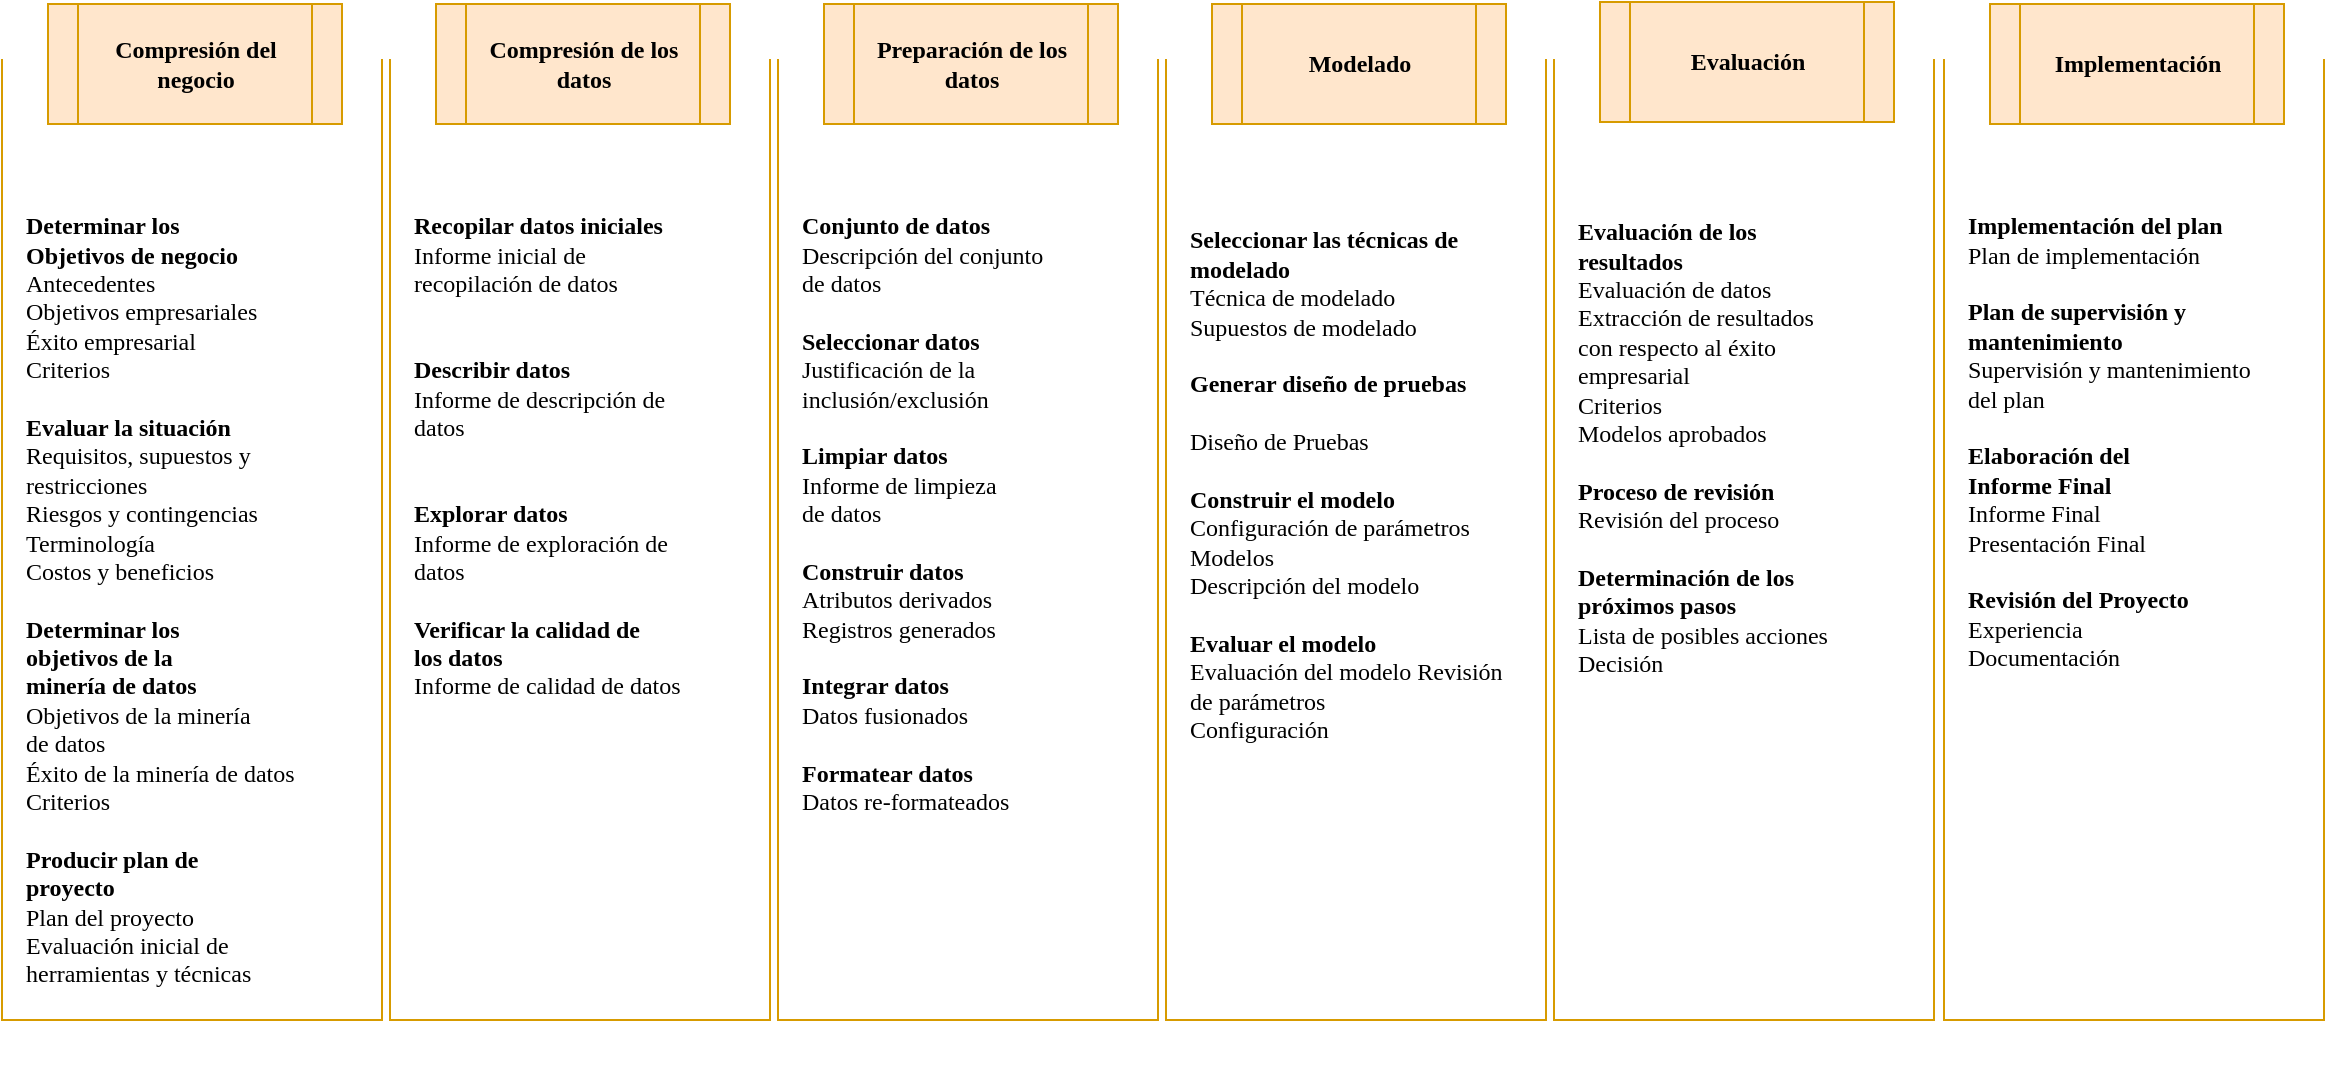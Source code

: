 <mxfile version="28.0.3">
  <diagram name="Página-1" id="JVR2gjezMkfqLmy3_KWO">
    <mxGraphModel dx="1042" dy="563" grid="1" gridSize="10" guides="1" tooltips="1" connect="1" arrows="1" fold="1" page="1" pageScale="1" pageWidth="1169" pageHeight="1654" math="0" shadow="0">
      <root>
        <mxCell id="0" />
        <mxCell id="1" parent="0" />
        <mxCell id="_uCO9KfTtX73LUVjTH6H-33" value="&lt;div align=&quot;right&quot;&gt;&lt;br&gt;&lt;/div&gt;" style="shape=partialRectangle;whiteSpace=wrap;html=1;bottom=1;right=1;left=1;top=0;fillColor=none;routingCenterX=-0.5;strokeColor=#d79b00;fillStyle=dashed;gradientColor=default;" parent="1" vertex="1">
          <mxGeometry x="30" y="40" width="190" height="480" as="geometry" />
        </mxCell>
        <mxCell id="_uCO9KfTtX73LUVjTH6H-30" value="&lt;b&gt;&lt;font face=&quot;Verdana&quot;&gt;Compresión del negocio&lt;/font&gt;&lt;/b&gt;" style="shape=process;whiteSpace=wrap;html=1;backgroundOutline=1;fillColor=#ffe6cc;strokeColor=#d79b00;" parent="1" vertex="1">
          <mxGeometry x="53" y="12" width="147" height="60" as="geometry" />
        </mxCell>
        <mxCell id="_uCO9KfTtX73LUVjTH6H-32" value="&lt;div align=&quot;left&quot;&gt;&lt;pre aria-label=&quot;Texto traducido: Determinar&lt;br/&gt;Objetivos de negocio&quot; dir=&quot;ltr&quot; data-ved=&quot;2ahUKEwjb2cu727iOAxXSSTABHZKbG1sQ3ewLegQICRAU&quot; style=&quot;&quot; id=&quot;tw-target-text&quot; data-placeholder=&quot;Traducción&quot; class=&quot;tw-data-text tw-text-large tw-ta&quot;&gt;&lt;font face=&quot;Verdana&quot;&gt;&lt;b&gt;&lt;span lang=&quot;es&quot; class=&quot;Y2IQFc&quot;&gt;Determinar los&lt;br&gt;Objetivos de negocio&lt;br&gt;&lt;/span&gt;&lt;/b&gt;&lt;span lang=&quot;es&quot; class=&quot;Y2IQFc&quot;&gt;Antecedentes&lt;br&gt;Objetivos empresariales&lt;br&gt;Éxito empresarial&lt;br&gt;Criterios&lt;/span&gt;&lt;br&gt;&lt;br&gt;&lt;b&gt;&lt;span lang=&quot;es&quot; class=&quot;Y2IQFc&quot;&gt;&lt;/span&gt;&lt;span lang=&quot;es&quot; class=&quot;Y2IQFc&quot;&gt;Evaluar la situación&lt;br&gt;&lt;/span&gt;&lt;/b&gt;&lt;span lang=&quot;es&quot; class=&quot;Y2IQFc&quot;&gt;Requisitos, supuestos y&lt;br&gt;restricciones&lt;br&gt;Riesgos y contingencias&lt;br&gt;Terminología&lt;br&gt;Costos y beneficios&lt;br&gt;&lt;br&gt;&lt;/span&gt;&lt;span lang=&quot;es&quot; class=&quot;Y2IQFc&quot;&gt;&lt;b&gt;Determinar los &lt;br&gt;objetivos de la &lt;br&gt;minería de datos&lt;br&gt;&lt;/b&gt;&lt;/span&gt;&lt;/font&gt;&lt;span lang=&quot;es&quot; class=&quot;Y2IQFc&quot;&gt;&lt;font face=&quot;Verdana&quot;&gt;Objetivos de la minería&lt;br&gt;de datos&lt;br&gt;Éxito de la minería de datos&lt;br&gt;Criterios&lt;/font&gt;&lt;br&gt;&lt;br&gt;&lt;/span&gt;&lt;font face=&quot;Verdana&quot;&gt;&lt;span lang=&quot;es&quot; class=&quot;Y2IQFc&quot;&gt;&lt;b&gt;Producir plan de &lt;br&gt;proyecto&lt;/b&gt;&lt;br&gt;Plan del proyecto&lt;br&gt;Evaluación inicial de &lt;br&gt;herramientas y técnicas&lt;/span&gt;&lt;span lang=&quot;es&quot; class=&quot;Y2IQFc&quot;&gt;&lt;br&gt;&lt;/span&gt;&lt;/font&gt;&lt;/pre&gt;&lt;/div&gt;" style="text;html=1;align=left;verticalAlign=middle;whiteSpace=wrap;rounded=0;fillColor=none;" parent="1" vertex="1">
          <mxGeometry x="40" y="80" width="170" height="460" as="geometry" />
        </mxCell>
        <mxCell id="_uCO9KfTtX73LUVjTH6H-34" value="&lt;div align=&quot;right&quot;&gt;&lt;br&gt;&lt;/div&gt;" style="shape=partialRectangle;whiteSpace=wrap;html=1;bottom=1;right=1;left=1;top=0;fillColor=none;routingCenterX=-0.5;strokeColor=#d79b00;fillStyle=dashed;gradientColor=default;" parent="1" vertex="1">
          <mxGeometry x="224" y="40" width="190" height="480" as="geometry" />
        </mxCell>
        <mxCell id="_uCO9KfTtX73LUVjTH6H-35" value="&lt;b&gt;&lt;font face=&quot;Verdana&quot;&gt;Compresión de los datos&lt;br&gt;&lt;/font&gt;&lt;/b&gt;" style="shape=process;whiteSpace=wrap;html=1;backgroundOutline=1;fillColor=#ffe6cc;strokeColor=#d79b00;" parent="1" vertex="1">
          <mxGeometry x="247" y="12" width="147" height="60" as="geometry" />
        </mxCell>
        <mxCell id="_uCO9KfTtX73LUVjTH6H-36" value="&lt;div align=&quot;left&quot;&gt;&lt;pre aria-label=&quot;Texto traducido: Determinar&lt;br/&gt;Objetivos de negocio&quot; dir=&quot;ltr&quot; data-ved=&quot;2ahUKEwjb2cu727iOAxXSSTABHZKbG1sQ3ewLegQICRAU&quot; style=&quot;&quot; id=&quot;tw-target-text&quot; data-placeholder=&quot;Traducción&quot; class=&quot;tw-data-text tw-text-large tw-ta&quot;&gt;&lt;font face=&quot;Verdana&quot;&gt;&lt;span lang=&quot;es&quot; class=&quot;Y2IQFc&quot;&gt;&lt;b&gt;Recopilar datos iniciales&lt;/b&gt;&lt;/span&gt;&lt;b&gt;&lt;span lang=&quot;es&quot; class=&quot;Y2IQFc&quot;&gt;&lt;/span&gt;&lt;/b&gt;&lt;/font&gt;&lt;font face=&quot;Verdana&quot;&gt;&lt;span lang=&quot;es&quot; class=&quot;Y2IQFc&quot;&gt;&lt;br&gt;&lt;/span&gt;&lt;/font&gt;&lt;font face=&quot;Verdana&quot;&gt;&lt;span lang=&quot;es&quot; class=&quot;Y2IQFc&quot;&gt;Informe inicial de &lt;br&gt;recopilación de datos&lt;/span&gt;&lt;span lang=&quot;es&quot; class=&quot;Y2IQFc&quot;&gt;&lt;/span&gt;&lt;/font&gt;&lt;font face=&quot;Verdana&quot;&gt;&lt;br&gt;&lt;br&gt;&lt;br&gt;&lt;b&gt;&lt;/b&gt;&lt;/font&gt;&lt;span lang=&quot;es&quot; class=&quot;Y2IQFc&quot;&gt;&lt;b&gt;&lt;font face=&quot;Verdana&quot;&gt;Describir datos&lt;/font&gt;&lt;/b&gt;&lt;br&gt;&lt;/span&gt;&lt;span lang=&quot;es&quot; class=&quot;Y2IQFc&quot;&gt;&lt;font face=&quot;Verdana&quot;&gt;Informe de descripción de&lt;br&gt;datos&lt;/font&gt;&lt;/span&gt;&lt;br&gt;&lt;font face=&quot;Verdana&quot;&gt;&lt;span lang=&quot;es&quot; class=&quot;Y2IQFc&quot;&gt;&lt;br&gt;&lt;/span&gt;&lt;span lang=&quot;es&quot; class=&quot;Y2IQFc&quot;&gt;&lt;b&gt;&lt;/b&gt;&lt;/span&gt;&lt;/font&gt;&lt;br&gt;&lt;span lang=&quot;es&quot; class=&quot;Y2IQFc&quot;&gt;&lt;font face=&quot;Verdana&quot;&gt;&lt;b&gt;Explorar datos&lt;/b&gt;&lt;/font&gt;&lt;br&gt;&lt;/span&gt;&lt;span lang=&quot;es&quot; class=&quot;Y2IQFc&quot;&gt;&lt;font face=&quot;Verdana&quot;&gt;Informe de exploración de&lt;br&gt;datos&lt;/font&gt;&lt;/span&gt;&lt;br&gt;&lt;span lang=&quot;es&quot; class=&quot;Y2IQFc&quot;&gt;&lt;br&gt;&lt;/span&gt;&lt;span lang=&quot;es&quot; class=&quot;Y2IQFc&quot;&gt;&lt;font face=&quot;Verdana&quot;&gt;&lt;b&gt;Verificar la calidad de &lt;br&gt;los datos&lt;/b&gt;&lt;/font&gt;&lt;/span&gt;&lt;br&gt;&lt;span lang=&quot;es&quot; class=&quot;Y2IQFc&quot;&gt;&lt;font face=&quot;Verdana&quot;&gt;Informe de calidad de datos&lt;br&gt;&lt;br&gt;&lt;br&gt;&lt;br&gt;&lt;br&gt;&lt;br&gt;&lt;br&gt;&lt;br&gt;&lt;br&gt;&lt;br&gt;&lt;/font&gt;&lt;/span&gt;&lt;font face=&quot;Verdana&quot;&gt;&lt;span lang=&quot;es&quot; class=&quot;Y2IQFc&quot;&gt;&lt;br&gt;&lt;/span&gt;&lt;/font&gt;&lt;/pre&gt;&lt;/div&gt;" style="text;html=1;align=left;verticalAlign=middle;whiteSpace=wrap;rounded=0;fillColor=none;" parent="1" vertex="1">
          <mxGeometry x="234" y="80" width="170" height="460" as="geometry" />
        </mxCell>
        <mxCell id="ShErQlXqmdDHL752pNjg-1" value="&lt;div align=&quot;right&quot;&gt;&lt;br&gt;&lt;/div&gt;" style="shape=partialRectangle;whiteSpace=wrap;html=1;bottom=1;right=1;left=1;top=0;fillColor=none;routingCenterX=-0.5;strokeColor=#d79b00;fillStyle=dashed;gradientColor=default;" vertex="1" parent="1">
          <mxGeometry x="418" y="40" width="190" height="480" as="geometry" />
        </mxCell>
        <mxCell id="ShErQlXqmdDHL752pNjg-2" value="&lt;font face=&quot;Verdana&quot;&gt;&lt;b&gt;Preparación de los datos&lt;br&gt;&lt;/b&gt;&lt;/font&gt;" style="shape=process;whiteSpace=wrap;html=1;backgroundOutline=1;fillColor=#ffe6cc;strokeColor=#d79b00;" vertex="1" parent="1">
          <mxGeometry x="441" y="12" width="147" height="60" as="geometry" />
        </mxCell>
        <mxCell id="ShErQlXqmdDHL752pNjg-3" value="&lt;pre aria-label=&quot;Texto traducido: Conjunto de datos&lt;br/&gt;Descripción del conjunto de datos&lt;br/&gt;Seleccionar datos&lt;br/&gt;Justificación de la inclusión/exclusión&lt;br/&gt;Limpiar datos&lt;br/&gt;Informe de limpieza de datos&lt;br/&gt;Construir datos&lt;br/&gt;Atributos derivados&lt;br/&gt;Registros generados&lt;br/&gt;Integrar datos&lt;br/&gt;Datos fusionados&lt;br/&gt;Formatear datos&lt;br/&gt;Datos reformateados&quot; dir=&quot;ltr&quot; data-ved=&quot;2ahUKEwjb2cu727iOAxXSSTABHZKbG1sQ3ewLegQICRAU&quot; style=&quot;text-align:left&quot; id=&quot;tw-target-text&quot; data-placeholder=&quot;Traducción&quot; class=&quot;tw-data-text tw-text-large tw-ta&quot;&gt;&lt;span lang=&quot;es&quot; class=&quot;Y2IQFc&quot;&gt;&lt;font face=&quot;Verdana&quot;&gt;&lt;b&gt;Conjunto de datos&lt;/b&gt;&lt;/font&gt;&lt;br&gt;&lt;font face=&quot;Verdana&quot;&gt;Descripción del conjunto&lt;br&gt;de datos&lt;br&gt;&lt;br&gt;&lt;b&gt;Seleccionar datos&lt;/b&gt;&lt;br&gt;Justificación de la &lt;br&gt;inclusión/exclusión&lt;br&gt;&lt;br&gt;&lt;b&gt;Limpiar datos&lt;/b&gt;&lt;br&gt;Informe de limpieza &lt;br&gt;de datos&lt;br&gt;&lt;br&gt;&lt;b&gt;Construir datos&lt;/b&gt;&lt;br&gt;Atributos derivados&lt;br&gt;Registros generados&lt;br&gt;&lt;br&gt;&lt;b&gt;Integrar datos&lt;/b&gt;&lt;br&gt;Datos fusionados&lt;br&gt;&lt;br&gt;&lt;b&gt;Formatear datos&lt;/b&gt;&lt;br&gt;Datos re-formateados&lt;br&gt;&lt;br&gt;&lt;br&gt;&lt;br&gt;&lt;br&gt;&lt;br&gt;&lt;br&gt;&lt;/font&gt;&lt;/span&gt;&lt;/pre&gt;" style="text;html=1;align=left;verticalAlign=middle;whiteSpace=wrap;rounded=0;fillColor=none;" vertex="1" parent="1">
          <mxGeometry x="428" y="80" width="170" height="460" as="geometry" />
        </mxCell>
        <mxCell id="ShErQlXqmdDHL752pNjg-4" value="&lt;div align=&quot;right&quot;&gt;&lt;br&gt;&lt;/div&gt;" style="shape=partialRectangle;whiteSpace=wrap;html=1;bottom=1;right=1;left=1;top=0;fillColor=none;routingCenterX=-0.5;strokeColor=#d79b00;fillStyle=dashed;gradientColor=default;" vertex="1" parent="1">
          <mxGeometry x="612" y="40" width="190" height="480" as="geometry" />
        </mxCell>
        <mxCell id="ShErQlXqmdDHL752pNjg-5" value="&lt;font face=&quot;Verdana&quot;&gt;&lt;b&gt;Modelado&lt;/b&gt;&lt;/font&gt;" style="shape=process;whiteSpace=wrap;html=1;backgroundOutline=1;fillColor=#ffe6cc;strokeColor=#d79b00;" vertex="1" parent="1">
          <mxGeometry x="635" y="12" width="147" height="60" as="geometry" />
        </mxCell>
        <mxCell id="ShErQlXqmdDHL752pNjg-6" value="&lt;div&gt;&lt;span lang=&quot;es&quot; class=&quot;HwtZe&quot;&gt;&lt;span class=&quot;jCAhz ChMk0b&quot;&gt;&lt;span class=&quot;ryNqvb&quot;&gt;&lt;font face=&quot;Verdana&quot;&gt;&lt;b&gt;Seleccionar las técnicas de modelado&lt;/b&gt;&lt;/font&gt;&lt;/span&gt;&lt;/span&gt;&lt;/span&gt;&lt;/div&gt;&lt;div&gt;&lt;span lang=&quot;es&quot; class=&quot;HwtZe&quot;&gt;&lt;span class=&quot;jCAhz ChMk0b&quot;&gt;&lt;span class=&quot;ryNqvb&quot;&gt;&lt;font face=&quot;Verdana&quot;&gt;Técnica de modelado&lt;br&gt;Supuestos de modelado&amp;nbsp;&lt;/font&gt;&lt;/span&gt;&lt;/span&gt;&lt;/span&gt;&lt;/div&gt;&lt;div&gt;&lt;span lang=&quot;es&quot; class=&quot;HwtZe&quot;&gt;&lt;span class=&quot;jCAhz ChMk0b&quot;&gt;&lt;span class=&quot;ryNqvb&quot;&gt;&lt;font face=&quot;Verdana&quot;&gt;&lt;br&gt;&lt;/font&gt;&lt;/span&gt;&lt;/span&gt;&lt;/span&gt;&lt;/div&gt;&lt;div&gt;&lt;span lang=&quot;es&quot; class=&quot;HwtZe&quot;&gt;&lt;span class=&quot;jCAhz ChMk0b&quot;&gt;&lt;span class=&quot;ryNqvb&quot;&gt;&lt;font face=&quot;Verdana&quot;&gt;&lt;b&gt;Generar diseño de pruebas&lt;/b&gt;&lt;/font&gt;&lt;/span&gt;&lt;/span&gt;&lt;/span&gt;&lt;/div&gt;&lt;div&gt;&lt;span lang=&quot;es&quot; class=&quot;HwtZe&quot;&gt;&lt;span class=&quot;jCAhz ChMk0b&quot;&gt;&lt;span class=&quot;ryNqvb&quot;&gt;&lt;font face=&quot;Verdana&quot;&gt;&lt;br&gt;Diseño de Pruebas&amp;nbsp;&lt;/font&gt;&lt;/span&gt;&lt;/span&gt;&lt;/span&gt;&lt;/div&gt;&lt;div&gt;&lt;span lang=&quot;es&quot; class=&quot;HwtZe&quot;&gt;&lt;span class=&quot;jCAhz ChMk0b&quot;&gt;&lt;span class=&quot;ryNqvb&quot;&gt;&lt;font face=&quot;Verdana&quot;&gt;&lt;br&gt;&lt;/font&gt;&lt;/span&gt;&lt;/span&gt;&lt;/span&gt;&lt;/div&gt;&lt;div&gt;&lt;span lang=&quot;es&quot; class=&quot;HwtZe&quot;&gt;&lt;span class=&quot;jCAhz ChMk0b&quot;&gt;&lt;span class=&quot;ryNqvb&quot;&gt;&lt;font face=&quot;Verdana&quot;&gt;&lt;b&gt;Construir el modelo&lt;br&gt;&lt;/b&gt;Configuración de parámetros&amp;nbsp;&lt;/font&gt;&lt;/span&gt;&lt;/span&gt;&lt;/span&gt;&lt;/div&gt;&lt;div&gt;&lt;span lang=&quot;es&quot; class=&quot;HwtZe&quot;&gt;&lt;span class=&quot;jCAhz ChMk0b&quot;&gt;&lt;span class=&quot;ryNqvb&quot;&gt;&lt;font face=&quot;Verdana&quot;&gt;Modelos&amp;nbsp;&lt;/font&gt;&lt;/span&gt;&lt;/span&gt;&lt;/span&gt;&lt;/div&gt;&lt;div&gt;&lt;span lang=&quot;es&quot; class=&quot;HwtZe&quot;&gt;&lt;span class=&quot;jCAhz ChMk0b&quot;&gt;&lt;span class=&quot;ryNqvb&quot;&gt;&lt;font face=&quot;Verdana&quot;&gt;Descripción del modelo&lt;/font&gt;&lt;/span&gt;&lt;/span&gt;&lt;/span&gt;&lt;/div&gt;&lt;div&gt;&lt;span lang=&quot;es&quot; class=&quot;HwtZe&quot;&gt;&lt;span class=&quot;jCAhz ChMk0b&quot;&gt;&lt;span class=&quot;ryNqvb&quot;&gt;&lt;font face=&quot;Verdana&quot;&gt;&lt;br&gt;&lt;/font&gt;&lt;/span&gt;&lt;/span&gt;&lt;/span&gt;&lt;/div&gt;&lt;div&gt;&lt;span lang=&quot;es&quot; class=&quot;HwtZe&quot;&gt;&lt;span class=&quot;jCAhz ChMk0b&quot;&gt;&lt;span class=&quot;ryNqvb&quot;&gt;&lt;font face=&quot;Verdana&quot;&gt;&lt;b&gt;Evaluar el modelo &lt;br&gt;&lt;/b&gt;&lt;/font&gt;&lt;/span&gt;&lt;/span&gt;&lt;/span&gt;&lt;/div&gt;&lt;div&gt;&lt;span lang=&quot;es&quot; class=&quot;HwtZe&quot;&gt;&lt;span class=&quot;jCAhz ChMk0b&quot;&gt;&lt;span class=&quot;ryNqvb&quot;&gt;&lt;font face=&quot;Verdana&quot;&gt;Evaluación del modelo Revisión de parámetros&lt;br&gt;Configuración&lt;/font&gt;&lt;/span&gt;&lt;/span&gt;&lt;/span&gt;&lt;/div&gt;&lt;div&gt;&lt;span lang=&quot;es&quot; class=&quot;HwtZe&quot;&gt;&lt;span class=&quot;jCAhz ChMk0b&quot;&gt;&lt;span class=&quot;ryNqvb&quot;&gt;&lt;font face=&quot;Verdana&quot;&gt;&lt;br&gt;&lt;/font&gt;&lt;/span&gt;&lt;/span&gt;&lt;/span&gt;&lt;/div&gt;&lt;div&gt;&lt;span lang=&quot;es&quot; class=&quot;HwtZe&quot;&gt;&lt;span class=&quot;jCAhz ChMk0b&quot;&gt;&lt;span class=&quot;ryNqvb&quot;&gt;&lt;font face=&quot;Verdana&quot;&gt;&lt;br&gt;&lt;/font&gt;&lt;/span&gt;&lt;/span&gt;&lt;/span&gt;&lt;/div&gt;&lt;div&gt;&lt;span lang=&quot;es&quot; class=&quot;HwtZe&quot;&gt;&lt;span class=&quot;jCAhz ChMk0b&quot;&gt;&lt;span class=&quot;ryNqvb&quot;&gt;&lt;font face=&quot;Verdana&quot;&gt;&lt;br&gt;&lt;/font&gt;&lt;/span&gt;&lt;/span&gt;&lt;/span&gt;&lt;/div&gt;&lt;div&gt;&lt;span lang=&quot;es&quot; class=&quot;HwtZe&quot;&gt;&lt;span class=&quot;jCAhz ChMk0b&quot;&gt;&lt;span class=&quot;ryNqvb&quot;&gt;&lt;font face=&quot;Verdana&quot;&gt;&lt;br&gt;&lt;/font&gt;&lt;/span&gt;&lt;/span&gt;&lt;/span&gt;&lt;/div&gt;&lt;div&gt;&lt;span lang=&quot;es&quot; class=&quot;HwtZe&quot;&gt;&lt;span class=&quot;jCAhz ChMk0b&quot;&gt;&lt;span class=&quot;ryNqvb&quot;&gt;&lt;font face=&quot;Verdana&quot;&gt;&lt;br&gt;&lt;/font&gt;&lt;/span&gt;&lt;/span&gt;&lt;/span&gt;&lt;/div&gt;&lt;div&gt;&lt;span lang=&quot;es&quot; class=&quot;HwtZe&quot;&gt;&lt;span class=&quot;jCAhz ChMk0b&quot;&gt;&lt;span class=&quot;ryNqvb&quot;&gt;&lt;font face=&quot;Verdana&quot;&gt;&lt;br&gt;&lt;/font&gt;&lt;/span&gt;&lt;/span&gt;&lt;/span&gt;&lt;/div&gt;&lt;div&gt;&lt;span lang=&quot;es&quot; class=&quot;HwtZe&quot;&gt;&lt;span class=&quot;jCAhz ChMk0b&quot;&gt;&lt;span class=&quot;ryNqvb&quot;&gt;&lt;font face=&quot;Verdana&quot;&gt;&lt;br&gt;&lt;/font&gt;&lt;/span&gt;&lt;/span&gt;&lt;/span&gt;&lt;/div&gt;&lt;div&gt;&lt;span lang=&quot;es&quot; class=&quot;HwtZe&quot;&gt;&lt;span class=&quot;jCAhz ChMk0b&quot;&gt;&lt;span class=&quot;ryNqvb&quot;&gt;&lt;font face=&quot;Verdana&quot;&gt;&lt;br&gt;&lt;/font&gt;&lt;/span&gt;&lt;/span&gt;&lt;/span&gt;&lt;/div&gt;" style="text;html=1;align=left;verticalAlign=middle;whiteSpace=wrap;rounded=0;fillColor=none;" vertex="1" parent="1">
          <mxGeometry x="622" y="80" width="170" height="460" as="geometry" />
        </mxCell>
        <mxCell id="ShErQlXqmdDHL752pNjg-7" value="&lt;div align=&quot;right&quot;&gt;&lt;br&gt;&lt;/div&gt;" style="shape=partialRectangle;whiteSpace=wrap;html=1;bottom=1;right=1;left=1;top=0;fillColor=none;routingCenterX=-0.5;strokeColor=#d79b00;fillStyle=dashed;gradientColor=default;" vertex="1" parent="1">
          <mxGeometry x="806" y="40" width="190" height="480" as="geometry" />
        </mxCell>
        <mxCell id="ShErQlXqmdDHL752pNjg-8" value="&lt;font face=&quot;Verdana&quot;&gt;&lt;b&gt;Evaluación&lt;/b&gt;&lt;/font&gt;" style="shape=process;whiteSpace=wrap;html=1;backgroundOutline=1;fillColor=#ffe6cc;strokeColor=#d79b00;" vertex="1" parent="1">
          <mxGeometry x="829" y="11" width="147" height="60" as="geometry" />
        </mxCell>
        <mxCell id="ShErQlXqmdDHL752pNjg-9" value="&lt;pre aria-label=&quot;Texto traducido: Evaluación de resultados&lt;br/&gt;Evaluación de datos&lt;br/&gt;Extracción de resultados con respecto al&lt;br/&gt;éxito empresarial&lt;br/&gt;Criterios&lt;br/&gt;Modelos aprobados&lt;br/&gt;Proceso de revisión&lt;br/&gt;Revisión del proceso&lt;br/&gt;Determinación de los próximos pasos&lt;br/&gt;Lista de posibles acciones&lt;br/&gt;Decisión&quot; dir=&quot;ltr&quot; data-ved=&quot;2ahUKEwjTx6Kr7biOAxWTQjABHUwoMzYQ3ewLegQICRAU&quot; style=&quot;text-align:left&quot; id=&quot;tw-target-text&quot; data-placeholder=&quot;Traducción&quot; class=&quot;tw-data-text tw-text-large tw-ta&quot;&gt;&lt;span lang=&quot;es&quot; class=&quot;Y2IQFc&quot;&gt;&lt;font face=&quot;Verdana&quot;&gt;&lt;b&gt;Evaluación de los &lt;br&gt;resultados&lt;/b&gt;&lt;br&gt;Evaluación de datos&lt;br&gt;Extracción de resultados &lt;br&gt;con respecto al éxito &lt;br&gt;empresarial&lt;br&gt;Criterios&lt;br&gt;Modelos aprobados&lt;br&gt;&lt;br&gt;&lt;b&gt;Proceso de revisión&lt;/b&gt;&lt;br&gt;Revisión del proceso&lt;br&gt;&lt;br&gt;&lt;b&gt;Determinación de los &lt;br&gt;próximos pasos&lt;/b&gt;&lt;br&gt;Lista de posibles acciones&lt;br&gt;Decisión&lt;br&gt;&lt;br&gt;&lt;br&gt;&lt;br&gt;&lt;br&gt;&lt;br&gt;&lt;br&gt;&lt;br&gt;&lt;br&gt;&lt;br&gt;&lt;br&gt;&lt;br&gt;&lt;/font&gt;&lt;/span&gt;&lt;/pre&gt;" style="text;html=1;align=left;verticalAlign=middle;whiteSpace=wrap;rounded=0;fillColor=none;" vertex="1" parent="1">
          <mxGeometry x="816" y="83" width="170" height="460" as="geometry" />
        </mxCell>
        <mxCell id="ShErQlXqmdDHL752pNjg-10" value="&lt;div align=&quot;right&quot;&gt;&lt;br&gt;&lt;/div&gt;" style="shape=partialRectangle;whiteSpace=wrap;html=1;bottom=1;right=1;left=1;top=0;fillColor=none;routingCenterX=-0.5;strokeColor=#d79b00;fillStyle=dashed;gradientColor=default;" vertex="1" parent="1">
          <mxGeometry x="1001" y="40" width="190" height="480" as="geometry" />
        </mxCell>
        <mxCell id="ShErQlXqmdDHL752pNjg-11" value="&lt;font face=&quot;Verdana&quot;&gt;&lt;b&gt;Implementación&lt;/b&gt;&lt;/font&gt;" style="shape=process;whiteSpace=wrap;html=1;backgroundOutline=1;fillColor=#ffe6cc;strokeColor=#d79b00;" vertex="1" parent="1">
          <mxGeometry x="1024" y="12" width="147" height="60" as="geometry" />
        </mxCell>
        <mxCell id="ShErQlXqmdDHL752pNjg-12" value="&lt;pre aria-label=&quot;Texto traducido: Implementación del Plan&lt;br/&gt;Plan de Implementación&lt;br/&gt;Supervisión y Mantenimiento del Plan&lt;br/&gt;Supervisión y Mantenimiento del Plan&lt;br/&gt;Elaboración del Informe Final&lt;br/&gt;Informe Final&lt;br/&gt;Presentación Final&lt;br/&gt;Revisión del Proyecto&lt;br/&gt;Experiencia&lt;br/&gt;Documentación&quot; dir=&quot;ltr&quot; data-ved=&quot;2ahUKEwjTx6Kr7biOAxWTQjABHUwoMzYQ3ewLegQICRAU&quot; style=&quot;text-align:left&quot; id=&quot;tw-target-text&quot; data-placeholder=&quot;Traducción&quot; class=&quot;tw-data-text tw-text-large tw-ta&quot;&gt;&lt;span lang=&quot;es&quot; class=&quot;Y2IQFc&quot;&gt;&lt;font face=&quot;Verdana&quot;&gt;&lt;b&gt;Implementación del plan&lt;/b&gt;&lt;br&gt;Plan de implementación&lt;br&gt;&lt;br&gt;&lt;b&gt;Plan de supervisión y &lt;br&gt;mantenimiento&lt;/b&gt;&lt;br&gt;Supervisión y mantenimiento&lt;br&gt;del plan&lt;br&gt;&lt;b&gt;&lt;br&gt;Elaboración del &lt;br&gt;Informe Final&lt;/b&gt;&lt;br&gt;Informe Final&lt;br&gt;Presentación Final&lt;br&gt;&lt;br&gt;&lt;b&gt;Revisión del Proyecto&lt;/b&gt;&lt;br&gt;Experiencia&lt;br&gt;Documentación&lt;br&gt;&lt;br&gt;&lt;br&gt;&lt;br&gt;&lt;br&gt;&lt;br&gt;&lt;br&gt;&lt;br&gt;&lt;br&gt;&lt;br&gt;&lt;br&gt;&lt;br&gt;&lt;/font&gt;&lt;/span&gt;&lt;/pre&gt;" style="text;html=1;align=left;verticalAlign=middle;whiteSpace=wrap;rounded=0;fillColor=none;" vertex="1" parent="1">
          <mxGeometry x="1011" y="80" width="170" height="460" as="geometry" />
        </mxCell>
      </root>
    </mxGraphModel>
  </diagram>
</mxfile>
